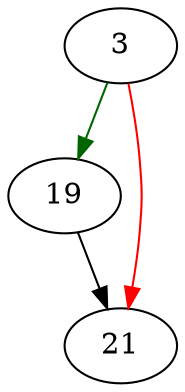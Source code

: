 strict digraph "sha1_buffer" {
	// Node definitions.
	3 [entry=true];
	19;
	21;

	// Edge definitions.
	3 -> 19 [
		color=darkgreen
		cond=true
	];
	3 -> 21 [
		color=red
		cond=false
	];
	19 -> 21;
}
